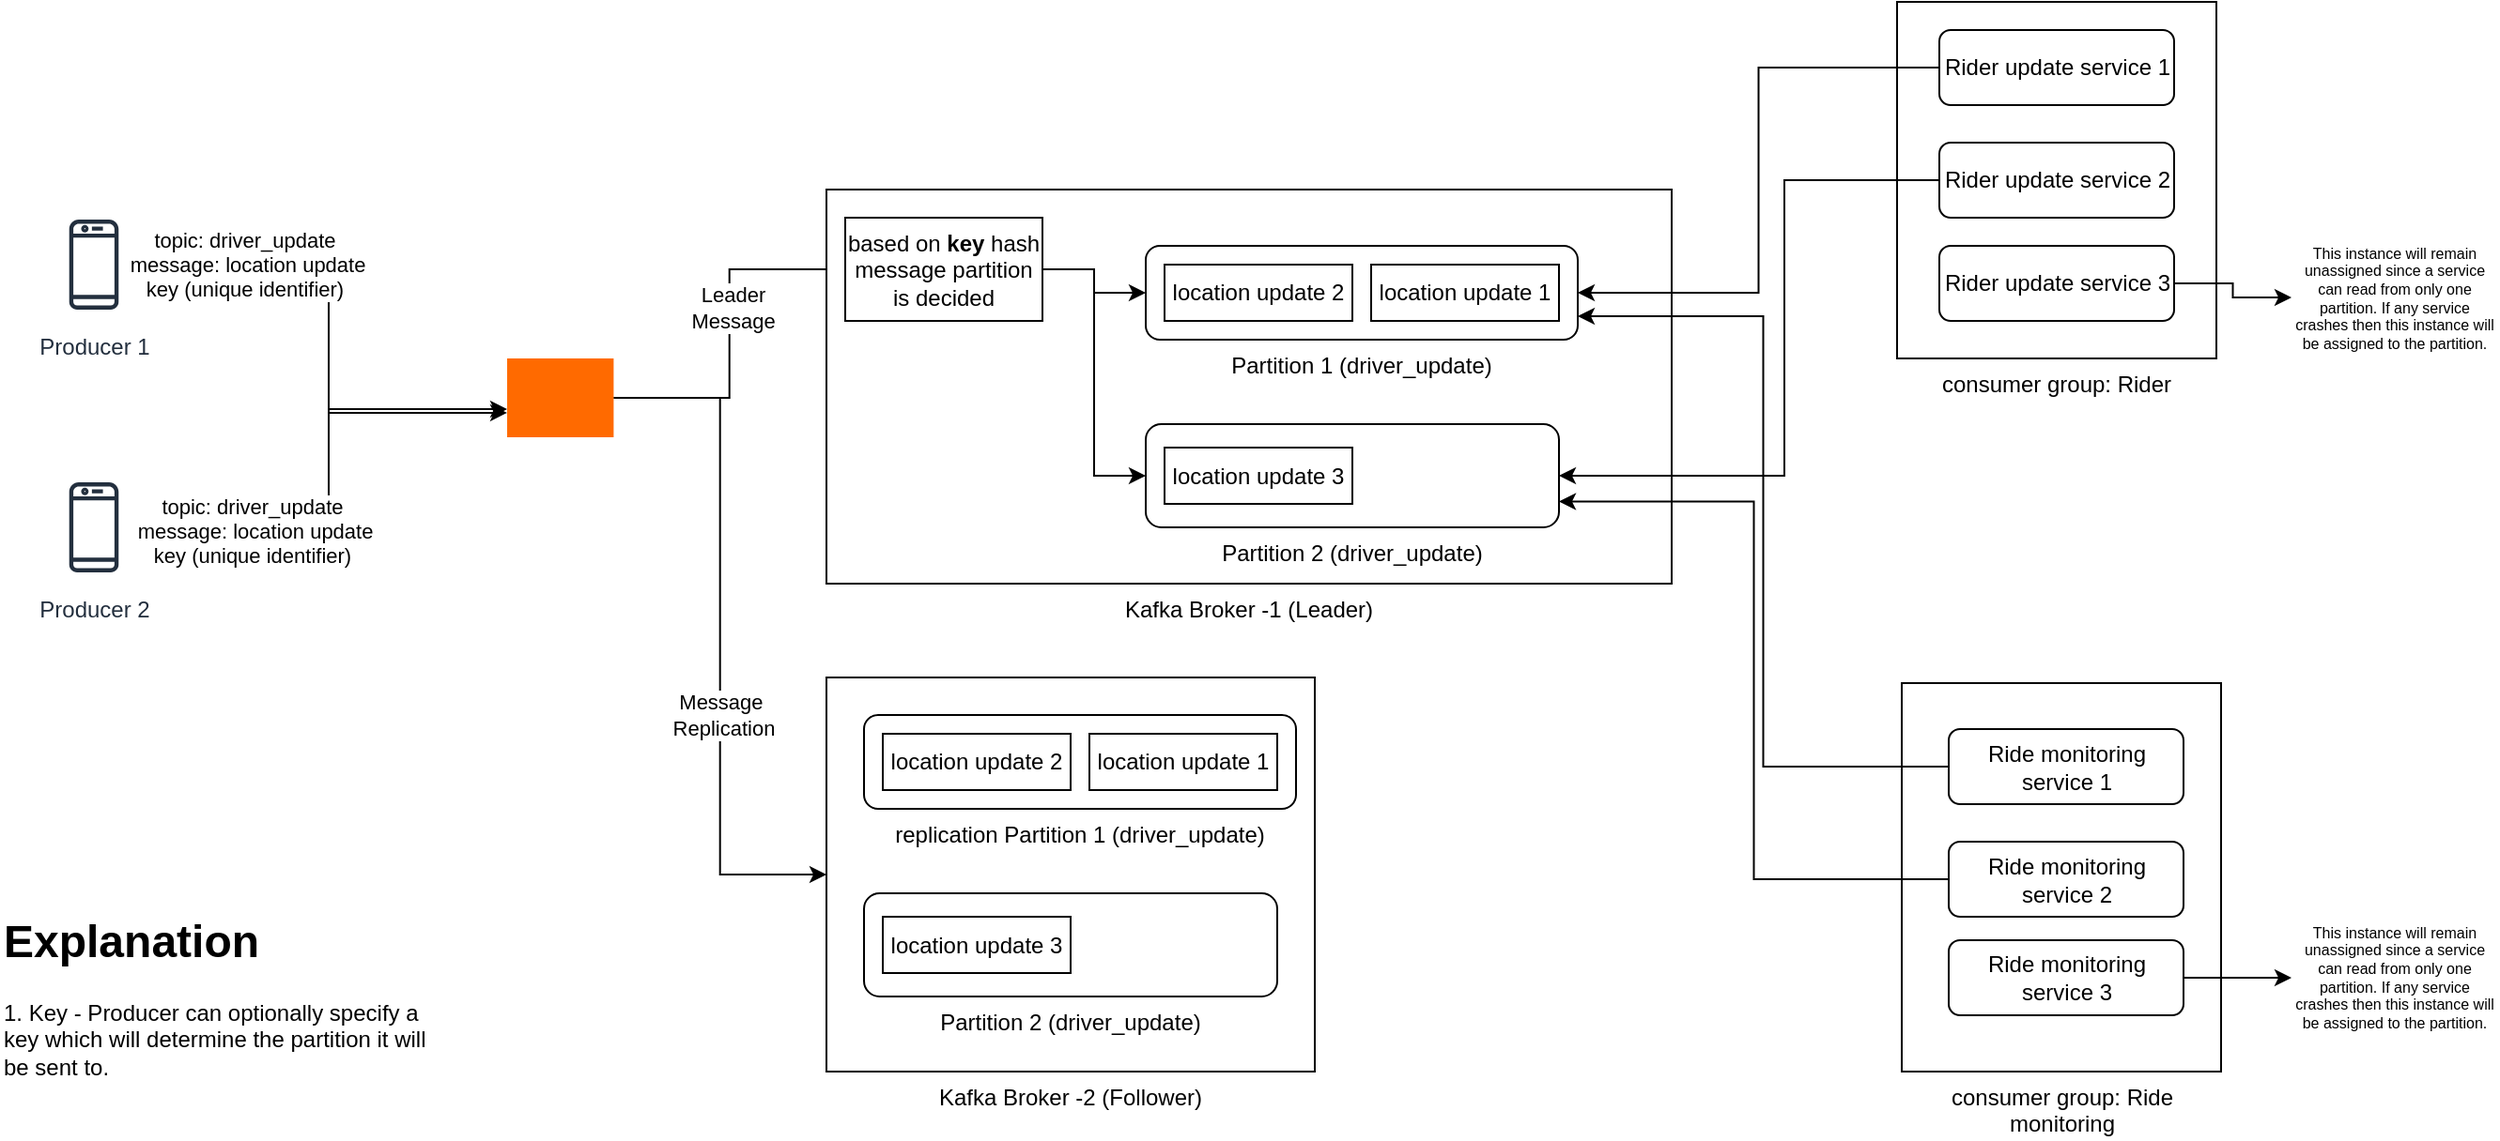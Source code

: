 <mxfile version="28.1.1">
  <diagram name="Page-1" id="e7e014a7-5840-1c2e-5031-d8a46d1fe8dd">
    <mxGraphModel dx="1423" dy="698" grid="1" gridSize="10" guides="1" tooltips="1" connect="1" arrows="1" fold="1" page="1" pageScale="1" pageWidth="1169" pageHeight="826" background="none" math="0" shadow="0">
      <root>
        <mxCell id="0" />
        <mxCell id="1" parent="0" />
        <mxCell id="TVOafgB8qqpP3KBz_V3G-1" value="Producer 2" style="sketch=0;outlineConnect=0;fontColor=#232F3E;gradientColor=none;strokeColor=#232F3E;fillColor=#ffffff;dashed=0;verticalLabelPosition=bottom;verticalAlign=top;align=center;html=1;fontSize=12;fontStyle=0;aspect=fixed;shape=mxgraph.aws4.resourceIcon;resIcon=mxgraph.aws4.mobile_client;" parent="1" vertex="1">
          <mxGeometry x="50" y="390" width="60" height="60" as="geometry" />
        </mxCell>
        <mxCell id="TVOafgB8qqpP3KBz_V3G-2" value="Producer 1" style="sketch=0;outlineConnect=0;fontColor=#232F3E;gradientColor=none;strokeColor=#232F3E;fillColor=#ffffff;dashed=0;verticalLabelPosition=bottom;verticalAlign=top;align=center;html=1;fontSize=12;fontStyle=0;aspect=fixed;shape=mxgraph.aws4.resourceIcon;resIcon=mxgraph.aws4.mobile_client;" parent="1" vertex="1">
          <mxGeometry x="50" y="250" width="60" height="60" as="geometry" />
        </mxCell>
        <mxCell id="TVOafgB8qqpP3KBz_V3G-4" value="&lt;h1 style=&quot;margin-top: 0px;&quot;&gt;Explanation&lt;/h1&gt;&lt;p&gt;1. Key - Producer can optionally specify a key which will determine the partition it will be sent to.&lt;br&gt;&lt;/p&gt;" style="text;html=1;whiteSpace=wrap;overflow=hidden;rounded=0;" parent="1" vertex="1">
          <mxGeometry x="30" y="620" width="230" height="120" as="geometry" />
        </mxCell>
        <mxCell id="lLBicBCrKUUR64lAWKpi-7" style="edgeStyle=orthogonalEdgeStyle;rounded=0;orthogonalLoop=1;jettySize=auto;html=1;entryX=0;entryY=0.5;entryDx=0;entryDy=0;" edge="1" parent="1" source="lLBicBCrKUUR64lAWKpi-1" target="lLBicBCrKUUR64lAWKpi-25">
          <mxGeometry relative="1" as="geometry" />
        </mxCell>
        <mxCell id="lLBicBCrKUUR64lAWKpi-21" value="Leader&lt;div&gt;Message&lt;/div&gt;" style="edgeLabel;html=1;align=center;verticalAlign=middle;resizable=0;points=[];" vertex="1" connectable="0" parent="lLBicBCrKUUR64lAWKpi-7">
          <mxGeometry x="0.184" y="-1" relative="1" as="geometry">
            <mxPoint y="4" as="offset" />
          </mxGeometry>
        </mxCell>
        <mxCell id="lLBicBCrKUUR64lAWKpi-20" style="edgeStyle=orthogonalEdgeStyle;rounded=0;orthogonalLoop=1;jettySize=auto;html=1;entryX=0;entryY=0.5;entryDx=0;entryDy=0;" edge="1" parent="1" source="lLBicBCrKUUR64lAWKpi-1" target="lLBicBCrKUUR64lAWKpi-14">
          <mxGeometry relative="1" as="geometry" />
        </mxCell>
        <mxCell id="lLBicBCrKUUR64lAWKpi-23" value="Message&amp;nbsp;&lt;div&gt;Replication&lt;/div&gt;" style="edgeLabel;html=1;align=center;verticalAlign=middle;resizable=0;points=[];" vertex="1" connectable="0" parent="lLBicBCrKUUR64lAWKpi-20">
          <mxGeometry x="0.229" y="1" relative="1" as="geometry">
            <mxPoint as="offset" />
          </mxGeometry>
        </mxCell>
        <mxCell id="lLBicBCrKUUR64lAWKpi-1" value="" style="points=[];aspect=fixed;html=1;align=center;shadow=0;dashed=0;fillColor=#FF6A00;strokeColor=none;shape=mxgraph.alibaba_cloud.kafka;" vertex="1" parent="1">
          <mxGeometry x="300" y="330" width="56.7" height="42" as="geometry" />
        </mxCell>
        <mxCell id="lLBicBCrKUUR64lAWKpi-2" style="edgeStyle=orthogonalEdgeStyle;rounded=0;orthogonalLoop=1;jettySize=auto;html=1;entryX=0;entryY=0.69;entryDx=0;entryDy=0;entryPerimeter=0;" edge="1" parent="1" source="TVOafgB8qqpP3KBz_V3G-2" target="lLBicBCrKUUR64lAWKpi-1">
          <mxGeometry relative="1" as="geometry" />
        </mxCell>
        <mxCell id="lLBicBCrKUUR64lAWKpi-5" value="&lt;div&gt;topic: driver_update&lt;/div&gt;&amp;nbsp;message: location update&lt;div&gt;key (unique identifier)&lt;/div&gt;" style="edgeLabel;html=1;align=center;verticalAlign=middle;resizable=0;points=[];" vertex="1" connectable="0" parent="lLBicBCrKUUR64lAWKpi-2">
          <mxGeometry x="-0.628" relative="1" as="geometry">
            <mxPoint as="offset" />
          </mxGeometry>
        </mxCell>
        <mxCell id="lLBicBCrKUUR64lAWKpi-3" style="edgeStyle=orthogonalEdgeStyle;rounded=0;orthogonalLoop=1;jettySize=auto;html=1;entryX=0;entryY=0.643;entryDx=0;entryDy=0;entryPerimeter=0;" edge="1" parent="1" source="TVOafgB8qqpP3KBz_V3G-1" target="lLBicBCrKUUR64lAWKpi-1">
          <mxGeometry relative="1" as="geometry" />
        </mxCell>
        <mxCell id="lLBicBCrKUUR64lAWKpi-4" value="topic: driver_update&lt;div&gt;&amp;nbsp;message: location update&lt;/div&gt;&lt;div&gt;key (unique identifier)&lt;/div&gt;" style="edgeLabel;html=1;align=center;verticalAlign=middle;resizable=0;points=[];" vertex="1" connectable="0" parent="lLBicBCrKUUR64lAWKpi-3">
          <mxGeometry x="-0.573" y="-2" relative="1" as="geometry">
            <mxPoint as="offset" />
          </mxGeometry>
        </mxCell>
        <mxCell id="lLBicBCrKUUR64lAWKpi-6" value="Kafka Broker -1 (Leader)" style="rounded=0;whiteSpace=wrap;html=1;labelPosition=center;verticalLabelPosition=bottom;align=center;verticalAlign=top;" vertex="1" parent="1">
          <mxGeometry x="470" y="240" width="450" height="210" as="geometry" />
        </mxCell>
        <mxCell id="lLBicBCrKUUR64lAWKpi-8" value="Partition 1 (driver_update)" style="rounded=1;whiteSpace=wrap;html=1;verticalAlign=top;labelPosition=center;verticalLabelPosition=bottom;align=center;" vertex="1" parent="1">
          <mxGeometry x="640" y="270" width="230" height="50" as="geometry" />
        </mxCell>
        <mxCell id="lLBicBCrKUUR64lAWKpi-9" value="Partition 2 (driver_update)" style="rounded=1;whiteSpace=wrap;html=1;verticalAlign=top;labelPosition=center;verticalLabelPosition=bottom;align=center;" vertex="1" parent="1">
          <mxGeometry x="640" y="365" width="220" height="55" as="geometry" />
        </mxCell>
        <mxCell id="lLBicBCrKUUR64lAWKpi-10" value="location update 2" style="rounded=0;whiteSpace=wrap;html=1;" vertex="1" parent="1">
          <mxGeometry x="650" y="280" width="100" height="30" as="geometry" />
        </mxCell>
        <mxCell id="lLBicBCrKUUR64lAWKpi-11" value="location update 1" style="rounded=0;whiteSpace=wrap;html=1;" vertex="1" parent="1">
          <mxGeometry x="760" y="280" width="100" height="30" as="geometry" />
        </mxCell>
        <mxCell id="lLBicBCrKUUR64lAWKpi-12" value="location update 3" style="rounded=0;whiteSpace=wrap;html=1;" vertex="1" parent="1">
          <mxGeometry x="650" y="377.5" width="100" height="30" as="geometry" />
        </mxCell>
        <mxCell id="lLBicBCrKUUR64lAWKpi-14" value="Kafka Broker -2 (Follower)" style="rounded=0;whiteSpace=wrap;html=1;labelPosition=center;verticalLabelPosition=bottom;align=center;verticalAlign=top;" vertex="1" parent="1">
          <mxGeometry x="470" y="500" width="260" height="210" as="geometry" />
        </mxCell>
        <mxCell id="lLBicBCrKUUR64lAWKpi-15" value="replication Partition 1 (driver_update)" style="rounded=1;whiteSpace=wrap;html=1;verticalAlign=top;labelPosition=center;verticalLabelPosition=bottom;align=center;" vertex="1" parent="1">
          <mxGeometry x="490" y="520" width="230" height="50" as="geometry" />
        </mxCell>
        <mxCell id="lLBicBCrKUUR64lAWKpi-16" value="Partition 2 (driver_update)" style="rounded=1;whiteSpace=wrap;html=1;verticalAlign=top;labelPosition=center;verticalLabelPosition=bottom;align=center;" vertex="1" parent="1">
          <mxGeometry x="490" y="615" width="220" height="55" as="geometry" />
        </mxCell>
        <mxCell id="lLBicBCrKUUR64lAWKpi-17" value="location update 2" style="rounded=0;whiteSpace=wrap;html=1;" vertex="1" parent="1">
          <mxGeometry x="500" y="530" width="100" height="30" as="geometry" />
        </mxCell>
        <mxCell id="lLBicBCrKUUR64lAWKpi-18" value="location update 1" style="rounded=0;whiteSpace=wrap;html=1;" vertex="1" parent="1">
          <mxGeometry x="610" y="530" width="100" height="30" as="geometry" />
        </mxCell>
        <mxCell id="lLBicBCrKUUR64lAWKpi-19" value="location update 3" style="rounded=0;whiteSpace=wrap;html=1;" vertex="1" parent="1">
          <mxGeometry x="500" y="627.5" width="100" height="30" as="geometry" />
        </mxCell>
        <mxCell id="lLBicBCrKUUR64lAWKpi-27" style="edgeStyle=orthogonalEdgeStyle;rounded=0;orthogonalLoop=1;jettySize=auto;html=1;entryX=0;entryY=0.5;entryDx=0;entryDy=0;" edge="1" parent="1" source="lLBicBCrKUUR64lAWKpi-25" target="lLBicBCrKUUR64lAWKpi-8">
          <mxGeometry relative="1" as="geometry" />
        </mxCell>
        <mxCell id="lLBicBCrKUUR64lAWKpi-28" style="edgeStyle=orthogonalEdgeStyle;rounded=0;orthogonalLoop=1;jettySize=auto;html=1;exitX=1;exitY=0.5;exitDx=0;exitDy=0;entryX=0;entryY=0.5;entryDx=0;entryDy=0;" edge="1" parent="1" source="lLBicBCrKUUR64lAWKpi-25" target="lLBicBCrKUUR64lAWKpi-9">
          <mxGeometry relative="1" as="geometry" />
        </mxCell>
        <mxCell id="lLBicBCrKUUR64lAWKpi-25" value="based on &lt;b&gt;key&lt;/b&gt; hash message partition is decided" style="rounded=0;whiteSpace=wrap;html=1;" vertex="1" parent="1">
          <mxGeometry x="480" y="255" width="105" height="55" as="geometry" />
        </mxCell>
        <mxCell id="lLBicBCrKUUR64lAWKpi-29" value="consumer group: Rider" style="rounded=0;whiteSpace=wrap;html=1;labelPosition=center;verticalLabelPosition=bottom;align=center;verticalAlign=top;" vertex="1" parent="1">
          <mxGeometry x="1040" y="140" width="170" height="190" as="geometry" />
        </mxCell>
        <mxCell id="lLBicBCrKUUR64lAWKpi-30" value="consumer group: Ride monitoring" style="rounded=0;whiteSpace=wrap;html=1;labelPosition=center;verticalLabelPosition=bottom;align=center;verticalAlign=top;" vertex="1" parent="1">
          <mxGeometry x="1042.5" y="503" width="170" height="207" as="geometry" />
        </mxCell>
        <mxCell id="lLBicBCrKUUR64lAWKpi-37" style="edgeStyle=orthogonalEdgeStyle;rounded=0;orthogonalLoop=1;jettySize=auto;html=1;entryX=1;entryY=0.5;entryDx=0;entryDy=0;" edge="1" parent="1" source="lLBicBCrKUUR64lAWKpi-31" target="lLBicBCrKUUR64lAWKpi-8">
          <mxGeometry relative="1" as="geometry" />
        </mxCell>
        <mxCell id="lLBicBCrKUUR64lAWKpi-31" value="Rider update service 1" style="rounded=1;whiteSpace=wrap;html=1;" vertex="1" parent="1">
          <mxGeometry x="1062.5" y="155" width="125" height="40" as="geometry" />
        </mxCell>
        <mxCell id="lLBicBCrKUUR64lAWKpi-38" style="edgeStyle=orthogonalEdgeStyle;rounded=0;orthogonalLoop=1;jettySize=auto;html=1;entryX=1;entryY=0.5;entryDx=0;entryDy=0;exitX=0;exitY=0.5;exitDx=0;exitDy=0;" edge="1" parent="1" source="lLBicBCrKUUR64lAWKpi-32" target="lLBicBCrKUUR64lAWKpi-9">
          <mxGeometry relative="1" as="geometry">
            <Array as="points">
              <mxPoint x="980" y="235" />
              <mxPoint x="980" y="393" />
            </Array>
          </mxGeometry>
        </mxCell>
        <mxCell id="lLBicBCrKUUR64lAWKpi-32" value="Rider update service 2" style="rounded=1;whiteSpace=wrap;html=1;" vertex="1" parent="1">
          <mxGeometry x="1062.5" y="215" width="125" height="40" as="geometry" />
        </mxCell>
        <mxCell id="lLBicBCrKUUR64lAWKpi-39" style="edgeStyle=orthogonalEdgeStyle;rounded=0;orthogonalLoop=1;jettySize=auto;html=1;entryX=1;entryY=0.75;entryDx=0;entryDy=0;" edge="1" parent="1" source="lLBicBCrKUUR64lAWKpi-33" target="lLBicBCrKUUR64lAWKpi-8">
          <mxGeometry relative="1" as="geometry" />
        </mxCell>
        <mxCell id="lLBicBCrKUUR64lAWKpi-33" value="Ride monitoring service 1" style="rounded=1;whiteSpace=wrap;html=1;" vertex="1" parent="1">
          <mxGeometry x="1067.5" y="527.5" width="125" height="40" as="geometry" />
        </mxCell>
        <mxCell id="lLBicBCrKUUR64lAWKpi-40" style="edgeStyle=orthogonalEdgeStyle;rounded=0;orthogonalLoop=1;jettySize=auto;html=1;entryX=1;entryY=0.75;entryDx=0;entryDy=0;" edge="1" parent="1" source="lLBicBCrKUUR64lAWKpi-34" target="lLBicBCrKUUR64lAWKpi-9">
          <mxGeometry relative="1" as="geometry" />
        </mxCell>
        <mxCell id="lLBicBCrKUUR64lAWKpi-34" value="Ride monitoring service 2" style="rounded=1;whiteSpace=wrap;html=1;" vertex="1" parent="1">
          <mxGeometry x="1067.5" y="587.5" width="125" height="40" as="geometry" />
        </mxCell>
        <mxCell id="lLBicBCrKUUR64lAWKpi-52" style="edgeStyle=orthogonalEdgeStyle;rounded=0;orthogonalLoop=1;jettySize=auto;html=1;entryX=0;entryY=0.5;entryDx=0;entryDy=0;" edge="1" parent="1" source="lLBicBCrKUUR64lAWKpi-41" target="lLBicBCrKUUR64lAWKpi-51">
          <mxGeometry relative="1" as="geometry" />
        </mxCell>
        <mxCell id="lLBicBCrKUUR64lAWKpi-41" value="Ride monitoring service 3" style="rounded=1;whiteSpace=wrap;html=1;" vertex="1" parent="1">
          <mxGeometry x="1067.5" y="640" width="125" height="40" as="geometry" />
        </mxCell>
        <mxCell id="lLBicBCrKUUR64lAWKpi-50" style="edgeStyle=orthogonalEdgeStyle;rounded=0;orthogonalLoop=1;jettySize=auto;html=1;" edge="1" parent="1" source="lLBicBCrKUUR64lAWKpi-42" target="lLBicBCrKUUR64lAWKpi-49">
          <mxGeometry relative="1" as="geometry" />
        </mxCell>
        <mxCell id="lLBicBCrKUUR64lAWKpi-42" value="Rider update service 3" style="rounded=1;whiteSpace=wrap;html=1;" vertex="1" parent="1">
          <mxGeometry x="1062.5" y="270" width="125" height="40" as="geometry" />
        </mxCell>
        <mxCell id="lLBicBCrKUUR64lAWKpi-49" value="This instance will remain unassigned since a service can read from only one partition. If any service crashes then this instance will be assigned to the partition." style="text;html=1;align=center;verticalAlign=middle;whiteSpace=wrap;rounded=0;fontSize=8;" vertex="1" parent="1">
          <mxGeometry x="1250" y="275" width="110" height="45" as="geometry" />
        </mxCell>
        <mxCell id="lLBicBCrKUUR64lAWKpi-51" value="This instance will remain unassigned since a service can read from only one partition. If any service crashes then this instance will be assigned to the partition." style="text;html=1;align=center;verticalAlign=middle;whiteSpace=wrap;rounded=0;fontSize=8;" vertex="1" parent="1">
          <mxGeometry x="1250" y="637.5" width="110" height="45" as="geometry" />
        </mxCell>
      </root>
    </mxGraphModel>
  </diagram>
</mxfile>
